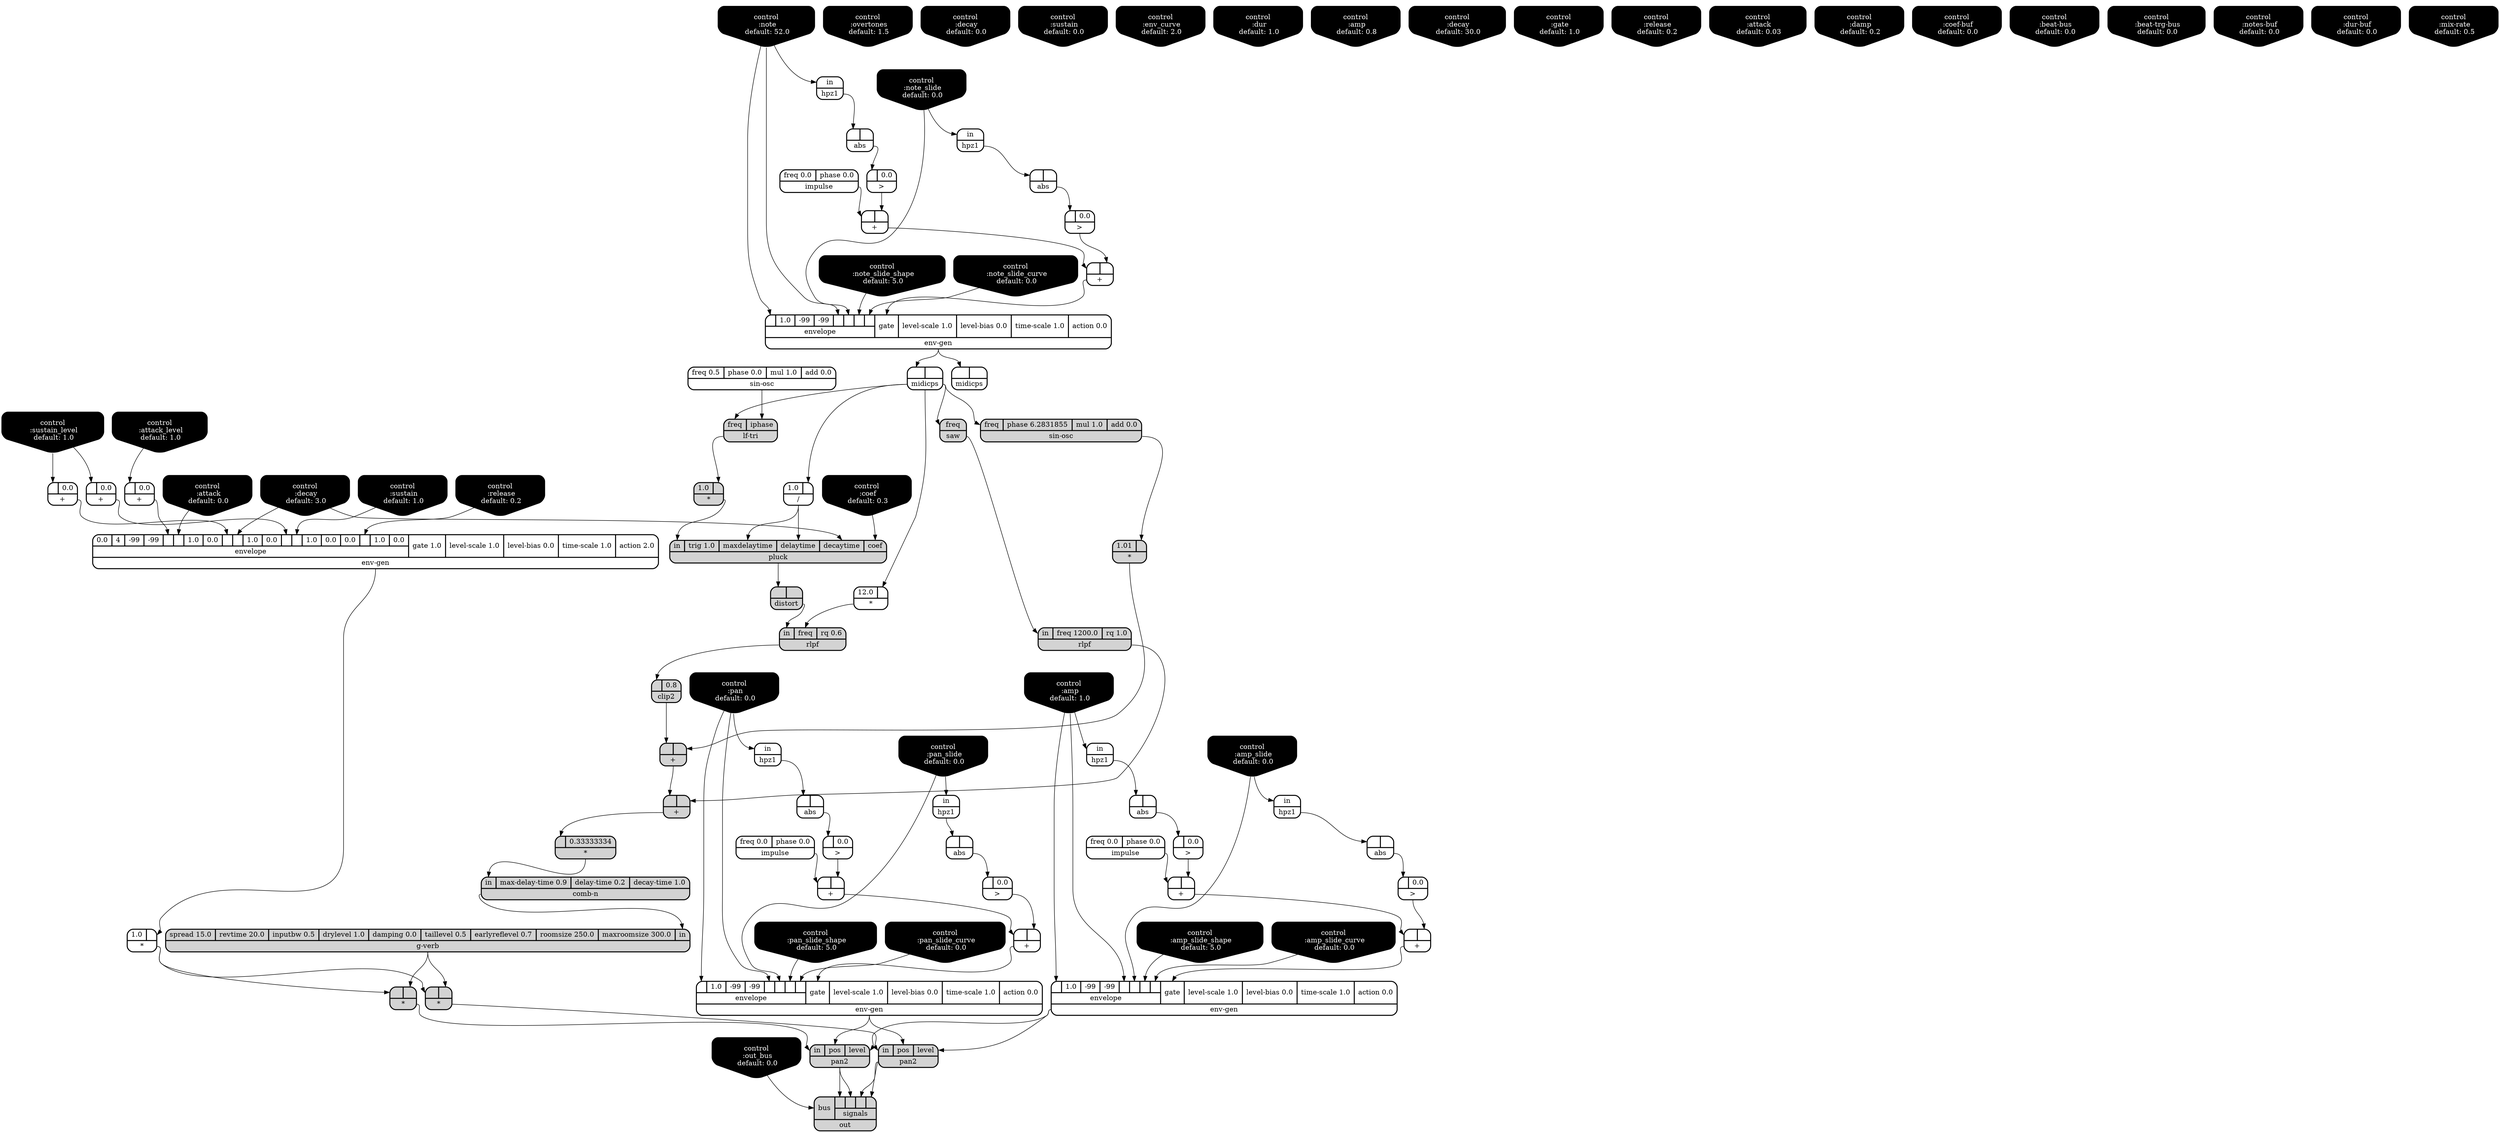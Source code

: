 digraph synthdef {
50 [label = "{{ <a> 1.0|<b> } |<__UG_NAME__>* }" style="filled, bold, rounded"  shape=record rankdir=LR];
54 [label = "{{ <a> 12.0|<b> } |<__UG_NAME__>* }" style="bold, rounded" shape=record rankdir=LR];
58 [label = "{{ <a> 1.01|<b> } |<__UG_NAME__>* }" style="filled, bold, rounded"  shape=record rankdir=LR];
63 [label = "{{ <a> |<b> 0.33333334} |<__UG_NAME__>* }" style="filled, bold, rounded"  shape=record rankdir=LR];
73 [label = "{{ <a> 1.0|<b> } |<__UG_NAME__>* }" style="bold, rounded" shape=record rankdir=LR];
75 [label = "{{ <a> |<b> } |<__UG_NAME__>* }" style="filled, bold, rounded"  shape=record rankdir=LR];
93 [label = "{{ <a> |<b> } |<__UG_NAME__>* }" style="filled, bold, rounded"  shape=record rankdir=LR];
41 [label = "{{ <a> |<b> } |<__UG_NAME__>+ }" style="bold, rounded" shape=record rankdir=LR];
45 [label = "{{ <a> |<b> } |<__UG_NAME__>+ }" style="bold, rounded" shape=record rankdir=LR];
59 [label = "{{ <a> |<b> } |<__UG_NAME__>+ }" style="filled, bold, rounded"  shape=record rankdir=LR];
62 [label = "{{ <a> |<b> } |<__UG_NAME__>+ }" style="filled, bold, rounded"  shape=record rankdir=LR];
65 [label = "{{ <a> |<b> 0.0} |<__UG_NAME__>+ }" style="bold, rounded" shape=record rankdir=LR];
70 [label = "{{ <a> |<b> 0.0} |<__UG_NAME__>+ }" style="bold, rounded" shape=record rankdir=LR];
71 [label = "{{ <a> |<b> 0.0} |<__UG_NAME__>+ }" style="bold, rounded" shape=record rankdir=LR];
76 [label = "{{ <a> |<b> } |<__UG_NAME__>+ }" style="bold, rounded" shape=record rankdir=LR];
80 [label = "{{ <a> |<b> } |<__UG_NAME__>+ }" style="bold, rounded" shape=record rankdir=LR];
86 [label = "{{ <a> |<b> } |<__UG_NAME__>+ }" style="bold, rounded" shape=record rankdir=LR];
90 [label = "{{ <a> |<b> } |<__UG_NAME__>+ }" style="bold, rounded" shape=record rankdir=LR];
51 [label = "{{ <a> 1.0|<b> } |<__UG_NAME__>/ }" style="bold, rounded" shape=record rankdir=LR];
40 [label = "{{ <a> |<b> 0.0} |<__UG_NAME__>\> }" style="bold, rounded" shape=record rankdir=LR];
44 [label = "{{ <a> |<b> 0.0} |<__UG_NAME__>\> }" style="bold, rounded" shape=record rankdir=LR];
69 [label = "{{ <a> |<b> 0.0} |<__UG_NAME__>\> }" style="bold, rounded" shape=record rankdir=LR];
79 [label = "{{ <a> |<b> 0.0} |<__UG_NAME__>\> }" style="bold, rounded" shape=record rankdir=LR];
85 [label = "{{ <a> |<b> 0.0} |<__UG_NAME__>\> }" style="bold, rounded" shape=record rankdir=LR];
89 [label = "{{ <a> |<b> 0.0} |<__UG_NAME__>\> }" style="bold, rounded" shape=record rankdir=LR];
39 [label = "{{ <a> |<b> } |<__UG_NAME__>abs }" style="bold, rounded" shape=record rankdir=LR];
43 [label = "{{ <a> |<b> } |<__UG_NAME__>abs }" style="bold, rounded" shape=record rankdir=LR];
68 [label = "{{ <a> |<b> } |<__UG_NAME__>abs }" style="bold, rounded" shape=record rankdir=LR];
78 [label = "{{ <a> |<b> } |<__UG_NAME__>abs }" style="bold, rounded" shape=record rankdir=LR];
84 [label = "{{ <a> |<b> } |<__UG_NAME__>abs }" style="bold, rounded" shape=record rankdir=LR];
88 [label = "{{ <a> |<b> } |<__UG_NAME__>abs }" style="bold, rounded" shape=record rankdir=LR];
56 [label = "{{ <a> |<b> 0.8} |<__UG_NAME__>clip2 }" style="filled, bold, rounded"  shape=record rankdir=LR];
64 [label = "{{ <in> in|<max____delay____time> max-delay-time 0.9|<delay____time> delay-time 0.2|<decay____time> decay-time 1.0} |<__UG_NAME__>comb-n }" style="filled, bold, rounded"  shape=record rankdir=LR];
0 [label = "control
 :overtones
 default: 1.5" shape=invhouse style="rounded, filled, bold" fillcolor=black fontcolor=white ]; 
1 [label = "control
 :decay
 default: 3.0" shape=invhouse style="rounded, filled, bold" fillcolor=black fontcolor=white ]; 
2 [label = "control
 :sustain
 default: 1.0" shape=invhouse style="rounded, filled, bold" fillcolor=black fontcolor=white ]; 
3 [label = "control
 :note
 default: 52.0" shape=invhouse style="rounded, filled, bold" fillcolor=black fontcolor=white ]; 
4 [label = "control
 :note_slide
 default: 0.0" shape=invhouse style="rounded, filled, bold" fillcolor=black fontcolor=white ]; 
5 [label = "control
 :note_slide_shape
 default: 5.0" shape=invhouse style="rounded, filled, bold" fillcolor=black fontcolor=white ]; 
6 [label = "control
 :note_slide_curve
 default: 0.0" shape=invhouse style="rounded, filled, bold" fillcolor=black fontcolor=white ]; 
7 [label = "control
 :amp
 default: 1.0" shape=invhouse style="rounded, filled, bold" fillcolor=black fontcolor=white ]; 
8 [label = "control
 :amp_slide
 default: 0.0" shape=invhouse style="rounded, filled, bold" fillcolor=black fontcolor=white ]; 
9 [label = "control
 :amp_slide_shape
 default: 5.0" shape=invhouse style="rounded, filled, bold" fillcolor=black fontcolor=white ]; 
10 [label = "control
 :amp_slide_curve
 default: 0.0" shape=invhouse style="rounded, filled, bold" fillcolor=black fontcolor=white ]; 
11 [label = "control
 :pan
 default: 0.0" shape=invhouse style="rounded, filled, bold" fillcolor=black fontcolor=white ]; 
12 [label = "control
 :pan_slide
 default: 0.0" shape=invhouse style="rounded, filled, bold" fillcolor=black fontcolor=white ]; 
13 [label = "control
 :pan_slide_shape
 default: 5.0" shape=invhouse style="rounded, filled, bold" fillcolor=black fontcolor=white ]; 
14 [label = "control
 :pan_slide_curve
 default: 0.0" shape=invhouse style="rounded, filled, bold" fillcolor=black fontcolor=white ]; 
15 [label = "control
 :attack
 default: 0.0" shape=invhouse style="rounded, filled, bold" fillcolor=black fontcolor=white ]; 
16 [label = "control
 :decay
 default: 0.0" shape=invhouse style="rounded, filled, bold" fillcolor=black fontcolor=white ]; 
17 [label = "control
 :sustain
 default: 0.0" shape=invhouse style="rounded, filled, bold" fillcolor=black fontcolor=white ]; 
18 [label = "control
 :release
 default: 0.2" shape=invhouse style="rounded, filled, bold" fillcolor=black fontcolor=white ]; 
19 [label = "control
 :attack_level
 default: 1.0" shape=invhouse style="rounded, filled, bold" fillcolor=black fontcolor=white ]; 
20 [label = "control
 :sustain_level
 default: 1.0" shape=invhouse style="rounded, filled, bold" fillcolor=black fontcolor=white ]; 
21 [label = "control
 :env_curve
 default: 2.0" shape=invhouse style="rounded, filled, bold" fillcolor=black fontcolor=white ]; 
22 [label = "control
 :out_bus
 default: 0.0" shape=invhouse style="rounded, filled, bold" fillcolor=black fontcolor=white ]; 
23 [label = "control
 :dur
 default: 1.0" shape=invhouse style="rounded, filled, bold" fillcolor=black fontcolor=white ]; 
24 [label = "control
 :amp
 default: 0.8" shape=invhouse style="rounded, filled, bold" fillcolor=black fontcolor=white ]; 
25 [label = "control
 :decay
 default: 30.0" shape=invhouse style="rounded, filled, bold" fillcolor=black fontcolor=white ]; 
26 [label = "control
 :coef
 default: 0.3" shape=invhouse style="rounded, filled, bold" fillcolor=black fontcolor=white ]; 
27 [label = "control
 :gate
 default: 1.0" shape=invhouse style="rounded, filled, bold" fillcolor=black fontcolor=white ]; 
28 [label = "control
 :release
 default: 0.2" shape=invhouse style="rounded, filled, bold" fillcolor=black fontcolor=white ]; 
29 [label = "control
 :attack
 default: 0.03" shape=invhouse style="rounded, filled, bold" fillcolor=black fontcolor=white ]; 
30 [label = "control
 :damp
 default: 0.2" shape=invhouse style="rounded, filled, bold" fillcolor=black fontcolor=white ]; 
31 [label = "control
 :coef-buf
 default: 0.0" shape=invhouse style="rounded, filled, bold" fillcolor=black fontcolor=white ]; 
32 [label = "control
 :beat-bus
 default: 0.0" shape=invhouse style="rounded, filled, bold" fillcolor=black fontcolor=white ]; 
33 [label = "control
 :beat-trg-bus
 default: 0.0" shape=invhouse style="rounded, filled, bold" fillcolor=black fontcolor=white ]; 
34 [label = "control
 :notes-buf
 default: 0.0" shape=invhouse style="rounded, filled, bold" fillcolor=black fontcolor=white ]; 
35 [label = "control
 :dur-buf
 default: 0.0" shape=invhouse style="rounded, filled, bold" fillcolor=black fontcolor=white ]; 
36 [label = "control
 :mix-rate
 default: 0.5" shape=invhouse style="rounded, filled, bold" fillcolor=black fontcolor=white ]; 
53 [label = "{{ <a> |<b> } |<__UG_NAME__>distort }" style="filled, bold, rounded"  shape=record rankdir=LR];
46 [label = "{{ {{<envelope___control___0>|1.0|-99|-99|<envelope___control___4>|<envelope___control___5>|<envelope___control___6>|<envelope___control___7>}|envelope}|<gate> gate|<level____scale> level-scale 1.0|<level____bias> level-bias 0.0|<time____scale> time-scale 1.0|<action> action 0.0} |<__UG_NAME__>env-gen }" style="bold, rounded" shape=record rankdir=LR];
72 [label = "{{ {{0.0|4|-99|-99|<envelope___binary____op____u____gen___4>|<envelope___control___5>|1.0|0.0|<envelope___binary____op____u____gen___8>|<envelope___control___9>|1.0|0.0|<envelope___binary____op____u____gen___12>|<envelope___control___13>|1.0|0.0|0.0|<envelope___control___17>|1.0|0.0}|envelope}|<gate> gate 1.0|<level____scale> level-scale 1.0|<level____bias> level-bias 0.0|<time____scale> time-scale 1.0|<action> action 2.0} |<__UG_NAME__>env-gen }" style="bold, rounded" shape=record rankdir=LR];
81 [label = "{{ {{<envelope___control___0>|1.0|-99|-99|<envelope___control___4>|<envelope___control___5>|<envelope___control___6>|<envelope___control___7>}|envelope}|<gate> gate|<level____scale> level-scale 1.0|<level____bias> level-bias 0.0|<time____scale> time-scale 1.0|<action> action 0.0} |<__UG_NAME__>env-gen }" style="bold, rounded" shape=record rankdir=LR];
91 [label = "{{ {{<envelope___control___0>|1.0|-99|-99|<envelope___control___4>|<envelope___control___5>|<envelope___control___6>|<envelope___control___7>}|envelope}|<gate> gate|<level____scale> level-scale 1.0|<level____bias> level-bias 0.0|<time____scale> time-scale 1.0|<action> action 0.0} |<__UG_NAME__>env-gen }" style="bold, rounded" shape=record rankdir=LR];
74 [label = "{{ <spread> spread 15.0|<revtime> revtime 20.0|<inputbw> inputbw 0.5|<drylevel> drylevel 1.0|<damping> damping 0.0|<taillevel> taillevel 0.5|<earlyreflevel> earlyreflevel 0.7|<roomsize> roomsize 250.0|<maxroomsize> maxroomsize 300.0|<in> in} |<__UG_NAME__>g-verb }" style="filled, bold, rounded"  shape=record rankdir=LR];
38 [label = "{{ <in> in} |<__UG_NAME__>hpz1 }" style="bold, rounded" shape=record rankdir=LR];
42 [label = "{{ <in> in} |<__UG_NAME__>hpz1 }" style="bold, rounded" shape=record rankdir=LR];
67 [label = "{{ <in> in} |<__UG_NAME__>hpz1 }" style="bold, rounded" shape=record rankdir=LR];
77 [label = "{{ <in> in} |<__UG_NAME__>hpz1 }" style="bold, rounded" shape=record rankdir=LR];
83 [label = "{{ <in> in} |<__UG_NAME__>hpz1 }" style="bold, rounded" shape=record rankdir=LR];
87 [label = "{{ <in> in} |<__UG_NAME__>hpz1 }" style="bold, rounded" shape=record rankdir=LR];
37 [label = "{{ <freq> freq 0.0|<phase> phase 0.0} |<__UG_NAME__>impulse }" style="bold, rounded" shape=record rankdir=LR];
66 [label = "{{ <freq> freq 0.0|<phase> phase 0.0} |<__UG_NAME__>impulse }" style="bold, rounded" shape=record rankdir=LR];
82 [label = "{{ <freq> freq 0.0|<phase> phase 0.0} |<__UG_NAME__>impulse }" style="bold, rounded" shape=record rankdir=LR];
49 [label = "{{ <freq> freq|<iphase> iphase} |<__UG_NAME__>lf-tri }" style="filled, bold, rounded"  shape=record rankdir=LR];
47 [label = "{{ <a> |<b> } |<__UG_NAME__>midicps }" style="bold, rounded" shape=record rankdir=LR];
96 [label = "{{ <a> |<b> } |<__UG_NAME__>midicps }" style="bold, rounded" shape=record rankdir=LR];
95 [label = "{{ <bus> bus|{{<signals___pan2___0>|<signals___pan2___1>|<signals___pan2___2>|<signals___pan2___3>}|signals}} |<__UG_NAME__>out }" style="filled, bold, rounded"  shape=record rankdir=LR];
92 [label = "{{ <in> in|<pos> pos|<level> level} |<__UG_NAME__>pan2 }" style="filled, bold, rounded"  shape=record rankdir=LR];
94 [label = "{{ <in> in|<pos> pos|<level> level} |<__UG_NAME__>pan2 }" style="filled, bold, rounded"  shape=record rankdir=LR];
52 [label = "{{ <in> in|<trig> trig 1.0|<maxdelaytime> maxdelaytime|<delaytime> delaytime|<decaytime> decaytime|<coef> coef} |<__UG_NAME__>pluck }" style="filled, bold, rounded"  shape=record rankdir=LR];
55 [label = "{{ <in> in|<freq> freq|<rq> rq 0.6} |<__UG_NAME__>rlpf }" style="filled, bold, rounded"  shape=record rankdir=LR];
61 [label = "{{ <in> in|<freq> freq 1200.0|<rq> rq 1.0} |<__UG_NAME__>rlpf }" style="filled, bold, rounded"  shape=record rankdir=LR];
60 [label = "{{ <freq> freq} |<__UG_NAME__>saw }" style="filled, bold, rounded"  shape=record rankdir=LR];
48 [label = "{{ <freq> freq 0.5|<phase> phase 0.0|<mul> mul 1.0|<add> add 0.0} |<__UG_NAME__>sin-osc }" style="bold, rounded" shape=record rankdir=LR];
57 [label = "{{ <freq> freq|<phase> phase 6.2831855|<mul> mul 1.0|<add> add 0.0} |<__UG_NAME__>sin-osc }" style="filled, bold, rounded"  shape=record rankdir=LR];

49:__UG_NAME__ -> 50:b ;
47:__UG_NAME__ -> 54:b ;
57:__UG_NAME__ -> 58:b ;
62:__UG_NAME__ -> 63:a ;
72:__UG_NAME__ -> 73:b ;
74:__UG_NAME__ -> 75:b ;
73:__UG_NAME__ -> 75:a ;
74:__UG_NAME__ -> 93:b ;
73:__UG_NAME__ -> 93:a ;
40:__UG_NAME__ -> 41:b ;
37:__UG_NAME__ -> 41:a ;
44:__UG_NAME__ -> 45:b ;
41:__UG_NAME__ -> 45:a ;
58:__UG_NAME__ -> 59:b ;
56:__UG_NAME__ -> 59:a ;
61:__UG_NAME__ -> 62:b ;
59:__UG_NAME__ -> 62:a ;
20:__UG_NAME__ -> 65:a ;
19:__UG_NAME__ -> 70:a ;
20:__UG_NAME__ -> 71:a ;
69:__UG_NAME__ -> 76:b ;
66:__UG_NAME__ -> 76:a ;
79:__UG_NAME__ -> 80:b ;
76:__UG_NAME__ -> 80:a ;
85:__UG_NAME__ -> 86:b ;
82:__UG_NAME__ -> 86:a ;
89:__UG_NAME__ -> 90:b ;
86:__UG_NAME__ -> 90:a ;
47:__UG_NAME__ -> 51:b ;
39:__UG_NAME__ -> 40:a ;
43:__UG_NAME__ -> 44:a ;
68:__UG_NAME__ -> 69:a ;
78:__UG_NAME__ -> 79:a ;
84:__UG_NAME__ -> 85:a ;
88:__UG_NAME__ -> 89:a ;
38:__UG_NAME__ -> 39:a ;
42:__UG_NAME__ -> 43:a ;
67:__UG_NAME__ -> 68:a ;
77:__UG_NAME__ -> 78:a ;
83:__UG_NAME__ -> 84:a ;
87:__UG_NAME__ -> 88:a ;
55:__UG_NAME__ -> 56:a ;
63:__UG_NAME__ -> 64:in ;
52:__UG_NAME__ -> 53:a ;
45:__UG_NAME__ -> 46:gate ;
3:__UG_NAME__ -> 46:envelope___control___0 ;
3:__UG_NAME__ -> 46:envelope___control___4 ;
4:__UG_NAME__ -> 46:envelope___control___5 ;
5:__UG_NAME__ -> 46:envelope___control___6 ;
6:__UG_NAME__ -> 46:envelope___control___7 ;
70:__UG_NAME__ -> 72:envelope___binary____op____u____gen___4 ;
15:__UG_NAME__ -> 72:envelope___control___5 ;
71:__UG_NAME__ -> 72:envelope___binary____op____u____gen___8 ;
1:__UG_NAME__ -> 72:envelope___control___9 ;
65:__UG_NAME__ -> 72:envelope___binary____op____u____gen___12 ;
2:__UG_NAME__ -> 72:envelope___control___13 ;
18:__UG_NAME__ -> 72:envelope___control___17 ;
80:__UG_NAME__ -> 81:gate ;
11:__UG_NAME__ -> 81:envelope___control___0 ;
11:__UG_NAME__ -> 81:envelope___control___4 ;
12:__UG_NAME__ -> 81:envelope___control___5 ;
13:__UG_NAME__ -> 81:envelope___control___6 ;
14:__UG_NAME__ -> 81:envelope___control___7 ;
90:__UG_NAME__ -> 91:gate ;
7:__UG_NAME__ -> 91:envelope___control___0 ;
7:__UG_NAME__ -> 91:envelope___control___4 ;
8:__UG_NAME__ -> 91:envelope___control___5 ;
9:__UG_NAME__ -> 91:envelope___control___6 ;
10:__UG_NAME__ -> 91:envelope___control___7 ;
64:__UG_NAME__ -> 74:in ;
3:__UG_NAME__ -> 38:in ;
4:__UG_NAME__ -> 42:in ;
11:__UG_NAME__ -> 67:in ;
12:__UG_NAME__ -> 77:in ;
7:__UG_NAME__ -> 83:in ;
8:__UG_NAME__ -> 87:in ;
48:__UG_NAME__ -> 49:iphase ;
47:__UG_NAME__ -> 49:freq ;
46:__UG_NAME__ -> 47:a ;
46:__UG_NAME__ -> 96:a ;
94:__UG_NAME__ -> 95:signals___pan2___0 ;
94:__UG_NAME__ -> 95:signals___pan2___1 ;
92:__UG_NAME__ -> 95:signals___pan2___2 ;
92:__UG_NAME__ -> 95:signals___pan2___3 ;
22:__UG_NAME__ -> 95:bus ;
91:__UG_NAME__ -> 92:level ;
81:__UG_NAME__ -> 92:pos ;
75:__UG_NAME__ -> 92:in ;
91:__UG_NAME__ -> 94:level ;
81:__UG_NAME__ -> 94:pos ;
93:__UG_NAME__ -> 94:in ;
26:__UG_NAME__ -> 52:coef ;
1:__UG_NAME__ -> 52:decaytime ;
51:__UG_NAME__ -> 52:delaytime ;
51:__UG_NAME__ -> 52:maxdelaytime ;
50:__UG_NAME__ -> 52:in ;
54:__UG_NAME__ -> 55:freq ;
53:__UG_NAME__ -> 55:in ;
60:__UG_NAME__ -> 61:in ;
47:__UG_NAME__ -> 60:freq ;
47:__UG_NAME__ -> 57:freq ;

}